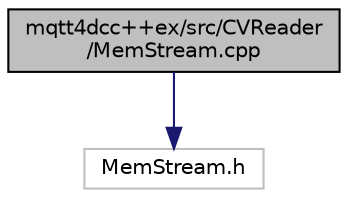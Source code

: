 digraph "mqtt4dcc++ex/src/CVReader/MemStream.cpp"
{
 // LATEX_PDF_SIZE
  edge [fontname="Helvetica",fontsize="10",labelfontname="Helvetica",labelfontsize="10"];
  node [fontname="Helvetica",fontsize="10",shape=record];
  Node1 [label="mqtt4dcc++ex/src/CVReader\l/MemStream.cpp",height=0.2,width=0.4,color="black", fillcolor="grey75", style="filled", fontcolor="black",tooltip=" "];
  Node1 -> Node2 [color="midnightblue",fontsize="10",style="solid",fontname="Helvetica"];
  Node2 [label="MemStream.h",height=0.2,width=0.4,color="grey75", fillcolor="white", style="filled",tooltip=" "];
}

